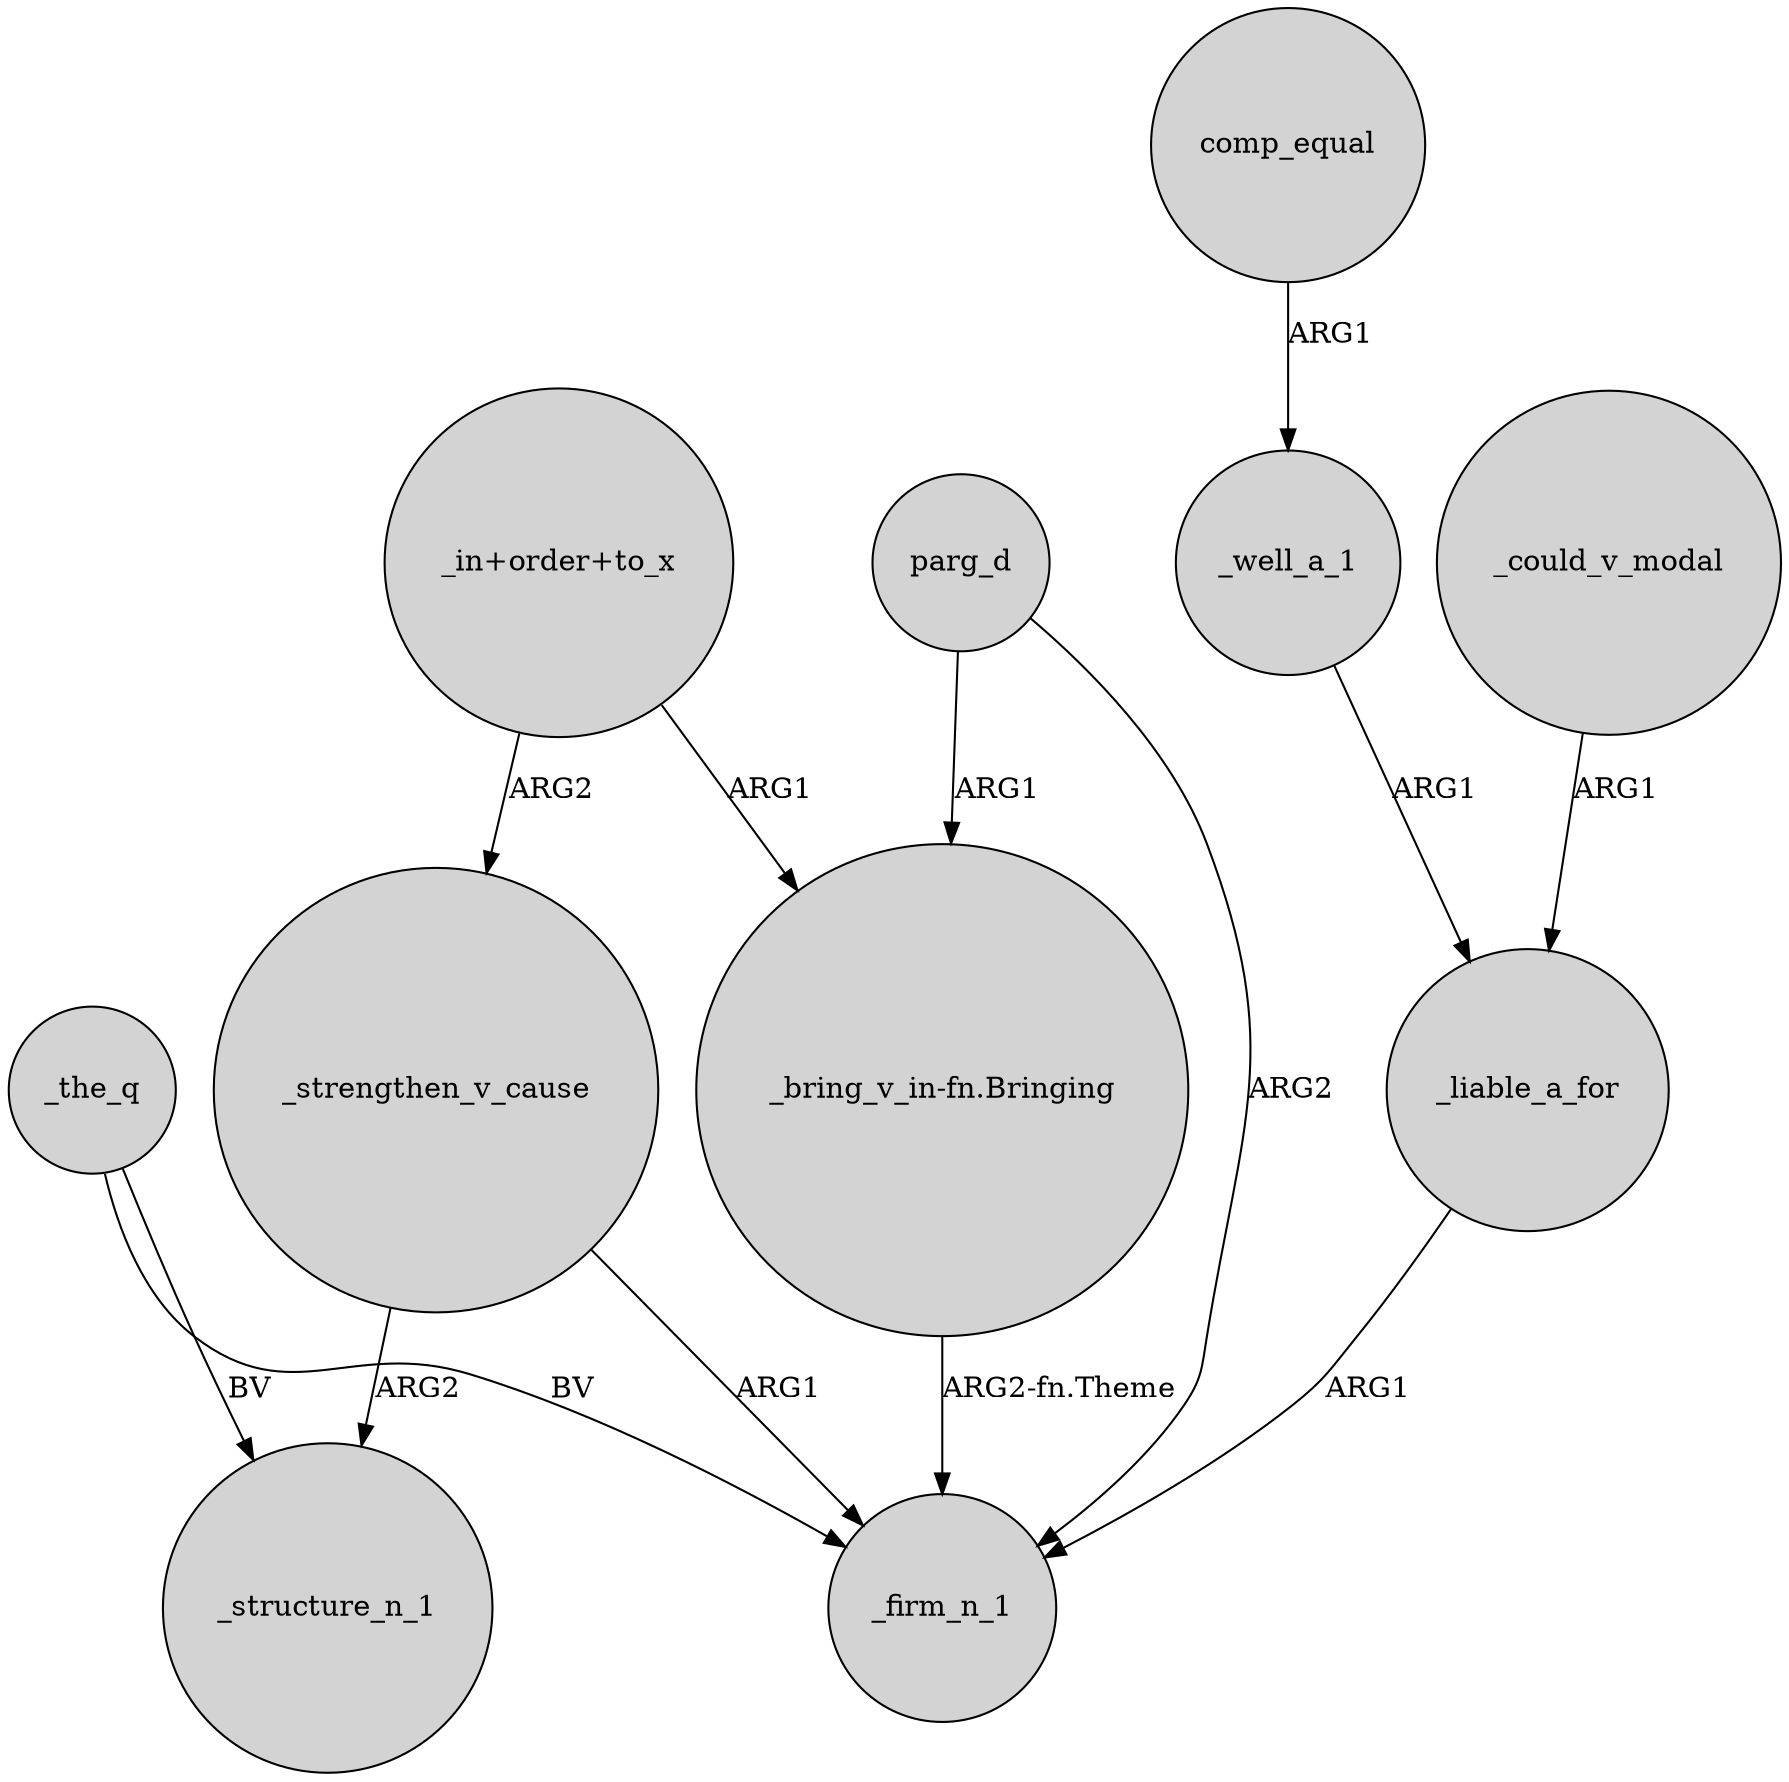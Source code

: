 digraph {
	node [shape=circle style=filled]
	"_bring_v_in-fn.Bringing" -> _firm_n_1 [label="ARG2-fn.Theme"]
	_strengthen_v_cause -> _structure_n_1 [label=ARG2]
	_the_q -> _structure_n_1 [label=BV]
	"_in+order+to_x" -> _strengthen_v_cause [label=ARG2]
	_could_v_modal -> _liable_a_for [label=ARG1]
	_liable_a_for -> _firm_n_1 [label=ARG1]
	_strengthen_v_cause -> _firm_n_1 [label=ARG1]
	parg_d -> _firm_n_1 [label=ARG2]
	parg_d -> "_bring_v_in-fn.Bringing" [label=ARG1]
	"_in+order+to_x" -> "_bring_v_in-fn.Bringing" [label=ARG1]
	comp_equal -> _well_a_1 [label=ARG1]
	_the_q -> _firm_n_1 [label=BV]
	_well_a_1 -> _liable_a_for [label=ARG1]
}
